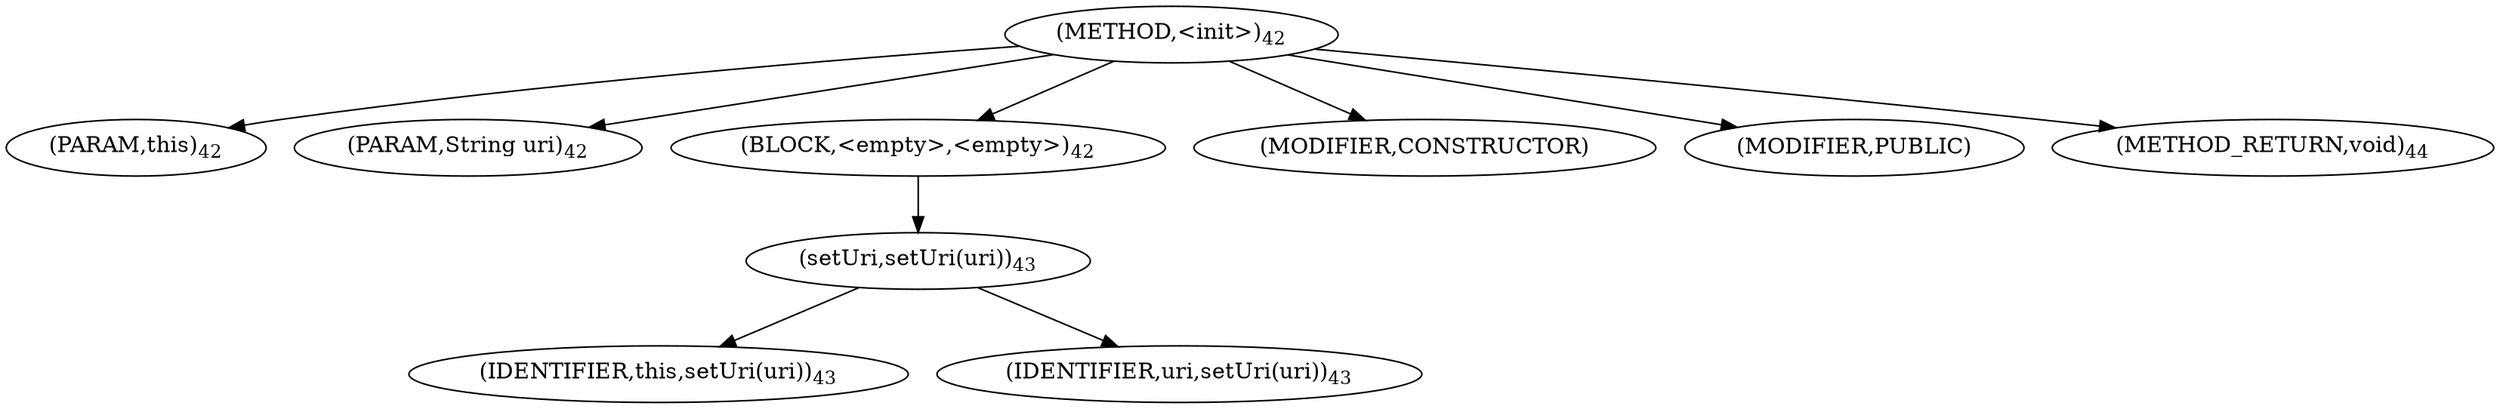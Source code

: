 digraph "&lt;init&gt;" {  
"35" [label = <(METHOD,&lt;init&gt;)<SUB>42</SUB>> ]
"4" [label = <(PARAM,this)<SUB>42</SUB>> ]
"36" [label = <(PARAM,String uri)<SUB>42</SUB>> ]
"37" [label = <(BLOCK,&lt;empty&gt;,&lt;empty&gt;)<SUB>42</SUB>> ]
"38" [label = <(setUri,setUri(uri))<SUB>43</SUB>> ]
"3" [label = <(IDENTIFIER,this,setUri(uri))<SUB>43</SUB>> ]
"39" [label = <(IDENTIFIER,uri,setUri(uri))<SUB>43</SUB>> ]
"40" [label = <(MODIFIER,CONSTRUCTOR)> ]
"41" [label = <(MODIFIER,PUBLIC)> ]
"42" [label = <(METHOD_RETURN,void)<SUB>44</SUB>> ]
  "35" -> "4" 
  "35" -> "36" 
  "35" -> "37" 
  "35" -> "40" 
  "35" -> "41" 
  "35" -> "42" 
  "37" -> "38" 
  "38" -> "3" 
  "38" -> "39" 
}
